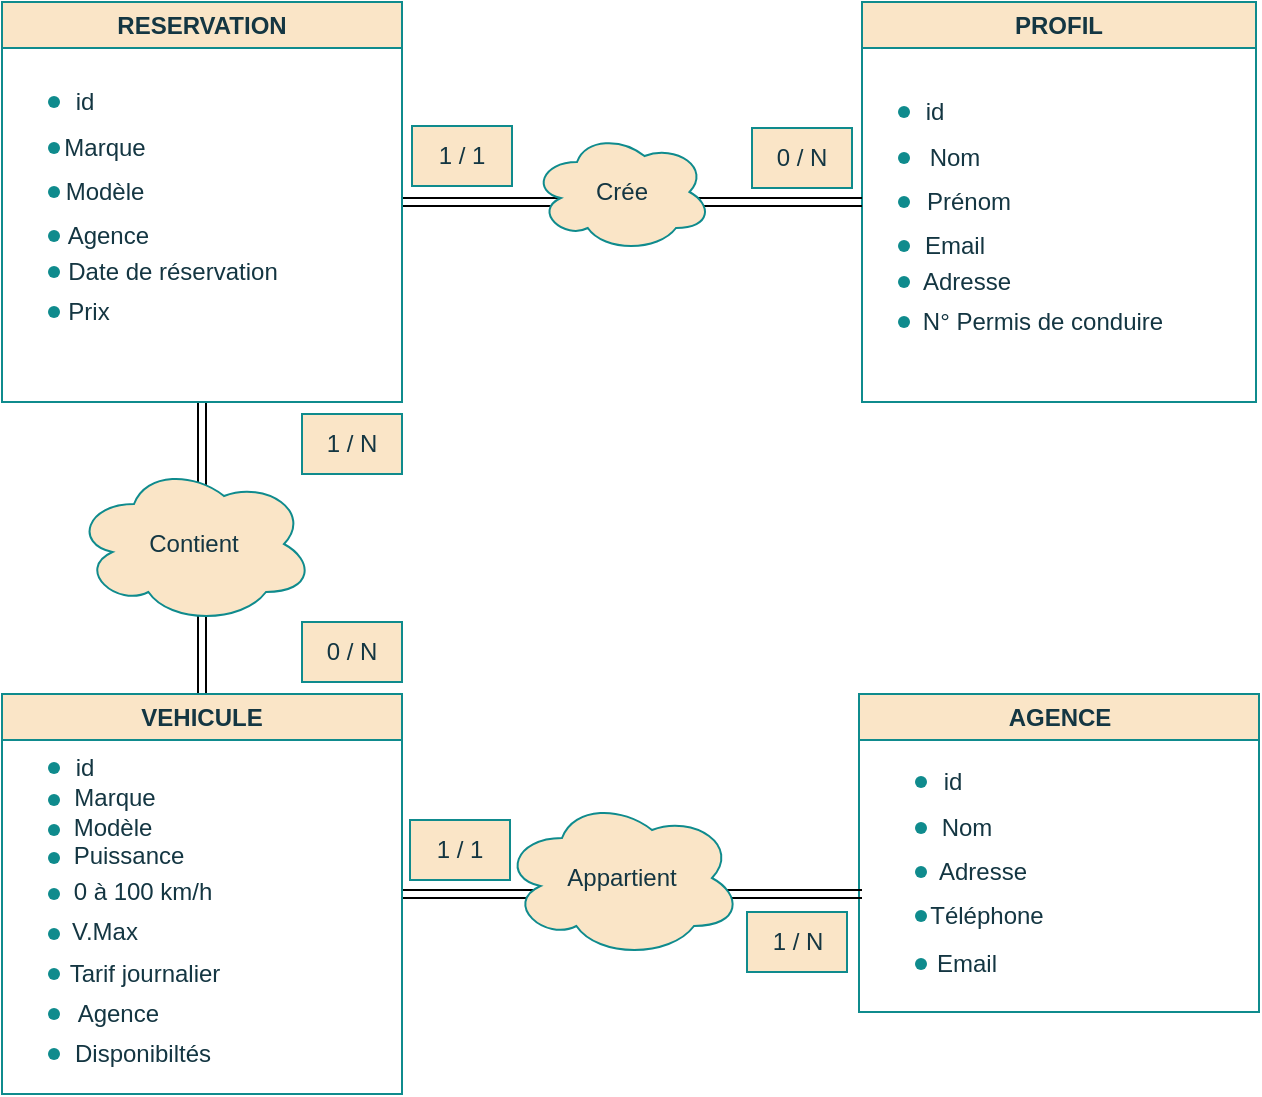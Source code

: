 <mxfile version="23.1.4" type="github">
  <diagram name="Page-1" id="rWvj7r1L1JmkacUhFCVx">
    <mxGraphModel dx="1027" dy="920" grid="1" gridSize="10" guides="1" tooltips="1" connect="1" arrows="1" fold="1" page="1" pageScale="1" pageWidth="827" pageHeight="1169" math="0" shadow="0">
      <root>
        <mxCell id="0" />
        <mxCell id="1" parent="0" />
        <mxCell id="3Qk4PJd8HGj3UVIdCU3T-5" value="PROFIL" style="swimlane;whiteSpace=wrap;html=1;labelBackgroundColor=none;fillColor=#FAE5C7;strokeColor=#0F8B8D;fontColor=#143642;" parent="1" vertex="1">
          <mxGeometry x="550" y="54" width="197" height="200" as="geometry">
            <mxRectangle x="340" y="400" width="80" height="30" as="alternateBounds" />
          </mxGeometry>
        </mxCell>
        <mxCell id="3Qk4PJd8HGj3UVIdCU3T-31" value="AGENCE" style="swimlane;whiteSpace=wrap;html=1;labelBackgroundColor=none;fillColor=#FAE5C7;strokeColor=#0F8B8D;fontColor=#143642;" parent="1" vertex="1">
          <mxGeometry x="548.5" y="400" width="200" height="159" as="geometry" />
        </mxCell>
        <mxCell id="36LpMrAdeBPOxPvOyXHZ-32" value="" style="shape=waypoint;sketch=0;size=6;pointerEvents=1;points=[];fillColor=none;resizable=0;rotatable=0;perimeter=centerPerimeter;snapToPoint=1;labelBackgroundColor=none;strokeColor=#0F8B8D;fontColor=#143642;" vertex="1" parent="3Qk4PJd8HGj3UVIdCU3T-31">
          <mxGeometry x="21" y="101" width="20" height="20" as="geometry" />
        </mxCell>
        <mxCell id="36LpMrAdeBPOxPvOyXHZ-33" value="" style="shape=waypoint;sketch=0;size=6;pointerEvents=1;points=[];fillColor=none;resizable=0;rotatable=0;perimeter=centerPerimeter;snapToPoint=1;labelBackgroundColor=none;strokeColor=#0F8B8D;fontColor=#143642;" vertex="1" parent="3Qk4PJd8HGj3UVIdCU3T-31">
          <mxGeometry x="21" y="34" width="20" height="20" as="geometry" />
        </mxCell>
        <mxCell id="36LpMrAdeBPOxPvOyXHZ-34" value="id" style="text;html=1;align=center;verticalAlign=middle;resizable=0;points=[];autosize=1;strokeColor=none;fillColor=none;labelBackgroundColor=none;fontColor=#143642;" vertex="1" parent="3Qk4PJd8HGj3UVIdCU3T-31">
          <mxGeometry x="31" y="29" width="30" height="30" as="geometry" />
        </mxCell>
        <mxCell id="36LpMrAdeBPOxPvOyXHZ-35" value="" style="shape=waypoint;sketch=0;size=6;pointerEvents=1;points=[];fillColor=none;resizable=0;rotatable=0;perimeter=centerPerimeter;snapToPoint=1;labelBackgroundColor=none;strokeColor=#0F8B8D;fontColor=#143642;" vertex="1" parent="3Qk4PJd8HGj3UVIdCU3T-31">
          <mxGeometry x="21" y="57" width="20" height="20" as="geometry" />
        </mxCell>
        <mxCell id="36LpMrAdeBPOxPvOyXHZ-36" value="" style="shape=waypoint;sketch=0;size=6;pointerEvents=1;points=[];fillColor=none;resizable=0;rotatable=0;perimeter=centerPerimeter;snapToPoint=1;labelBackgroundColor=none;strokeColor=#0F8B8D;fontColor=#143642;" vertex="1" parent="3Qk4PJd8HGj3UVIdCU3T-31">
          <mxGeometry x="21" y="79" width="20" height="20" as="geometry" />
        </mxCell>
        <mxCell id="36LpMrAdeBPOxPvOyXHZ-37" value="Nom" style="text;html=1;align=center;verticalAlign=middle;resizable=0;points=[];autosize=1;strokeColor=none;fillColor=none;labelBackgroundColor=none;fontColor=#143642;" vertex="1" parent="3Qk4PJd8HGj3UVIdCU3T-31">
          <mxGeometry x="28" y="52" width="50" height="30" as="geometry" />
        </mxCell>
        <mxCell id="36LpMrAdeBPOxPvOyXHZ-38" value="Adresse" style="text;html=1;align=center;verticalAlign=middle;resizable=0;points=[];autosize=1;strokeColor=none;fillColor=none;labelBackgroundColor=none;fontColor=#143642;" vertex="1" parent="3Qk4PJd8HGj3UVIdCU3T-31">
          <mxGeometry x="26" y="74" width="70" height="30" as="geometry" />
        </mxCell>
        <mxCell id="36LpMrAdeBPOxPvOyXHZ-39" value="Téléphone" style="text;html=1;align=center;verticalAlign=middle;resizable=0;points=[];autosize=1;strokeColor=none;fillColor=none;labelBackgroundColor=none;fontColor=#143642;" vertex="1" parent="3Qk4PJd8HGj3UVIdCU3T-31">
          <mxGeometry x="23" y="96" width="80" height="30" as="geometry" />
        </mxCell>
        <mxCell id="36LpMrAdeBPOxPvOyXHZ-40" value="" style="shape=waypoint;sketch=0;size=6;pointerEvents=1;points=[];fillColor=none;resizable=0;rotatable=0;perimeter=centerPerimeter;snapToPoint=1;labelBackgroundColor=none;strokeColor=#0F8B8D;fontColor=#143642;" vertex="1" parent="3Qk4PJd8HGj3UVIdCU3T-31">
          <mxGeometry x="21" y="125" width="20" height="20" as="geometry" />
        </mxCell>
        <mxCell id="36LpMrAdeBPOxPvOyXHZ-42" value="Email" style="text;html=1;align=center;verticalAlign=middle;resizable=0;points=[];autosize=1;strokeColor=none;fillColor=none;labelBackgroundColor=none;fontColor=#143642;" vertex="1" parent="3Qk4PJd8HGj3UVIdCU3T-31">
          <mxGeometry x="28" y="120" width="50" height="30" as="geometry" />
        </mxCell>
        <mxCell id="36LpMrAdeBPOxPvOyXHZ-44" style="edgeStyle=orthogonalEdgeStyle;rounded=0;orthogonalLoop=1;jettySize=auto;html=1;exitX=1;exitY=0.5;exitDx=0;exitDy=0;shape=link;" edge="1" parent="1" source="3Qk4PJd8HGj3UVIdCU3T-40">
          <mxGeometry relative="1" as="geometry">
            <mxPoint x="550" y="153.966" as="targetPoint" />
          </mxGeometry>
        </mxCell>
        <mxCell id="36LpMrAdeBPOxPvOyXHZ-45" style="edgeStyle=orthogonalEdgeStyle;rounded=0;orthogonalLoop=1;jettySize=auto;html=1;exitX=0.5;exitY=1;exitDx=0;exitDy=0;entryX=0.5;entryY=0;entryDx=0;entryDy=0;shape=link;" edge="1" parent="1" source="3Qk4PJd8HGj3UVIdCU3T-40" target="3Qk4PJd8HGj3UVIdCU3T-74">
          <mxGeometry relative="1" as="geometry" />
        </mxCell>
        <mxCell id="3Qk4PJd8HGj3UVIdCU3T-40" value="RESERVATION" style="swimlane;whiteSpace=wrap;html=1;labelBackgroundColor=none;fillColor=#FAE5C7;strokeColor=#0F8B8D;fontColor=#143642;" parent="1" vertex="1">
          <mxGeometry x="120" y="54" width="200" height="200" as="geometry" />
        </mxCell>
        <mxCell id="3Qk4PJd8HGj3UVIdCU3T-41" value="" style="shape=waypoint;sketch=0;size=6;pointerEvents=1;points=[];fillColor=none;resizable=0;rotatable=0;perimeter=centerPerimeter;snapToPoint=1;labelBackgroundColor=none;strokeColor=#0F8B8D;fontColor=#143642;" parent="3Qk4PJd8HGj3UVIdCU3T-40" vertex="1">
          <mxGeometry x="16" y="107" width="20" height="20" as="geometry" />
        </mxCell>
        <mxCell id="3Qk4PJd8HGj3UVIdCU3T-42" value="" style="shape=waypoint;sketch=0;size=6;pointerEvents=1;points=[];fillColor=none;resizable=0;rotatable=0;perimeter=centerPerimeter;snapToPoint=1;labelBackgroundColor=none;strokeColor=#0F8B8D;fontColor=#143642;" parent="3Qk4PJd8HGj3UVIdCU3T-40" vertex="1">
          <mxGeometry x="16" y="40" width="20" height="20" as="geometry" />
        </mxCell>
        <mxCell id="3Qk4PJd8HGj3UVIdCU3T-43" value="id" style="text;html=1;align=center;verticalAlign=middle;resizable=0;points=[];autosize=1;strokeColor=none;fillColor=none;labelBackgroundColor=none;fontColor=#143642;" parent="3Qk4PJd8HGj3UVIdCU3T-40" vertex="1">
          <mxGeometry x="26" y="35" width="30" height="30" as="geometry" />
        </mxCell>
        <mxCell id="3Qk4PJd8HGj3UVIdCU3T-44" value="" style="shape=waypoint;sketch=0;size=6;pointerEvents=1;points=[];fillColor=none;resizable=0;rotatable=0;perimeter=centerPerimeter;snapToPoint=1;labelBackgroundColor=none;strokeColor=#0F8B8D;fontColor=#143642;" parent="3Qk4PJd8HGj3UVIdCU3T-40" vertex="1">
          <mxGeometry x="16" y="63" width="20" height="20" as="geometry" />
        </mxCell>
        <mxCell id="3Qk4PJd8HGj3UVIdCU3T-45" value="" style="shape=waypoint;sketch=0;size=6;pointerEvents=1;points=[];fillColor=none;resizable=0;rotatable=0;perimeter=centerPerimeter;snapToPoint=1;labelBackgroundColor=none;strokeColor=#0F8B8D;fontColor=#143642;" parent="3Qk4PJd8HGj3UVIdCU3T-40" vertex="1">
          <mxGeometry x="16" y="85" width="20" height="20" as="geometry" />
        </mxCell>
        <mxCell id="3Qk4PJd8HGj3UVIdCU3T-47" value="Marque" style="text;html=1;align=center;verticalAlign=middle;resizable=0;points=[];autosize=1;strokeColor=none;fillColor=none;labelBackgroundColor=none;fontColor=#143642;" parent="3Qk4PJd8HGj3UVIdCU3T-40" vertex="1">
          <mxGeometry x="21" y="58" width="60" height="30" as="geometry" />
        </mxCell>
        <mxCell id="3Qk4PJd8HGj3UVIdCU3T-70" value="Modèle" style="text;html=1;align=center;verticalAlign=middle;resizable=0;points=[];autosize=1;strokeColor=none;fillColor=none;labelBackgroundColor=none;fontColor=#143642;" parent="3Qk4PJd8HGj3UVIdCU3T-40" vertex="1">
          <mxGeometry x="21" y="80" width="60" height="30" as="geometry" />
        </mxCell>
        <mxCell id="3Qk4PJd8HGj3UVIdCU3T-48" value="&amp;nbsp;Agence" style="text;html=1;align=center;verticalAlign=middle;resizable=0;points=[];autosize=1;strokeColor=none;fillColor=none;labelBackgroundColor=none;fontColor=#143642;" parent="3Qk4PJd8HGj3UVIdCU3T-40" vertex="1">
          <mxGeometry x="16" y="102" width="70" height="30" as="geometry" />
        </mxCell>
        <mxCell id="36LpMrAdeBPOxPvOyXHZ-4" value="" style="shape=waypoint;sketch=0;size=6;pointerEvents=1;points=[];fillColor=none;resizable=0;rotatable=0;perimeter=centerPerimeter;snapToPoint=1;labelBackgroundColor=none;strokeColor=#0F8B8D;fontColor=#143642;" vertex="1" parent="3Qk4PJd8HGj3UVIdCU3T-40">
          <mxGeometry x="16" y="145" width="20" height="20" as="geometry" />
        </mxCell>
        <mxCell id="36LpMrAdeBPOxPvOyXHZ-3" value="" style="shape=waypoint;sketch=0;size=6;pointerEvents=1;points=[];fillColor=none;resizable=0;rotatable=0;perimeter=centerPerimeter;snapToPoint=1;labelBackgroundColor=none;strokeColor=#0F8B8D;fontColor=#143642;" vertex="1" parent="3Qk4PJd8HGj3UVIdCU3T-40">
          <mxGeometry x="16" y="125" width="20" height="20" as="geometry" />
        </mxCell>
        <mxCell id="36LpMrAdeBPOxPvOyXHZ-2" value="Prix" style="text;html=1;align=center;verticalAlign=middle;resizable=0;points=[];autosize=1;strokeColor=none;fillColor=none;labelBackgroundColor=none;fontColor=#143642;" vertex="1" parent="3Qk4PJd8HGj3UVIdCU3T-40">
          <mxGeometry x="23" y="140" width="40" height="30" as="geometry" />
        </mxCell>
        <mxCell id="36LpMrAdeBPOxPvOyXHZ-47" style="edgeStyle=orthogonalEdgeStyle;rounded=0;orthogonalLoop=1;jettySize=auto;html=1;exitX=1;exitY=0.5;exitDx=0;exitDy=0;shape=link;" edge="1" parent="1" source="3Qk4PJd8HGj3UVIdCU3T-74">
          <mxGeometry relative="1" as="geometry">
            <mxPoint x="550" y="500" as="targetPoint" />
          </mxGeometry>
        </mxCell>
        <mxCell id="3Qk4PJd8HGj3UVIdCU3T-74" value="VEHICULE" style="swimlane;whiteSpace=wrap;html=1;labelBackgroundColor=none;fillColor=#FAE5C7;strokeColor=#0F8B8D;fontColor=#143642;" parent="1" vertex="1">
          <mxGeometry x="120" y="400" width="200" height="200" as="geometry" />
        </mxCell>
        <mxCell id="3Qk4PJd8HGj3UVIdCU3T-77" value="" style="shape=waypoint;sketch=0;size=6;pointerEvents=1;points=[];fillColor=none;resizable=0;rotatable=0;perimeter=centerPerimeter;snapToPoint=1;labelBackgroundColor=none;strokeColor=#0F8B8D;fontColor=#143642;" parent="3Qk4PJd8HGj3UVIdCU3T-74" vertex="1">
          <mxGeometry x="16" y="110" width="20" height="20" as="geometry" />
        </mxCell>
        <mxCell id="3Qk4PJd8HGj3UVIdCU3T-80" value="" style="shape=waypoint;sketch=0;size=6;pointerEvents=1;points=[];fillColor=none;resizable=0;rotatable=0;perimeter=centerPerimeter;snapToPoint=1;labelBackgroundColor=none;strokeColor=#0F8B8D;fontColor=#143642;" parent="3Qk4PJd8HGj3UVIdCU3T-74" vertex="1">
          <mxGeometry x="16" y="150" width="20" height="20" as="geometry" />
        </mxCell>
        <mxCell id="3Qk4PJd8HGj3UVIdCU3T-79" value="" style="shape=waypoint;sketch=0;size=6;pointerEvents=1;points=[];fillColor=none;resizable=0;rotatable=0;perimeter=centerPerimeter;snapToPoint=1;labelBackgroundColor=none;strokeColor=#0F8B8D;fontColor=#143642;" parent="3Qk4PJd8HGj3UVIdCU3T-74" vertex="1">
          <mxGeometry x="16" y="170" width="20" height="20" as="geometry" />
        </mxCell>
        <mxCell id="36LpMrAdeBPOxPvOyXHZ-14" value="" style="shape=waypoint;sketch=0;size=6;pointerEvents=1;points=[];fillColor=none;resizable=0;rotatable=0;perimeter=centerPerimeter;snapToPoint=1;labelBackgroundColor=none;strokeColor=#0F8B8D;fontColor=#143642;" vertex="1" parent="3Qk4PJd8HGj3UVIdCU3T-74">
          <mxGeometry x="16" y="90" width="20" height="20" as="geometry" />
        </mxCell>
        <mxCell id="36LpMrAdeBPOxPvOyXHZ-13" value="" style="shape=waypoint;sketch=0;size=6;pointerEvents=1;points=[];fillColor=none;resizable=0;rotatable=0;perimeter=centerPerimeter;snapToPoint=1;labelBackgroundColor=none;strokeColor=#0F8B8D;fontColor=#143642;" vertex="1" parent="3Qk4PJd8HGj3UVIdCU3T-74">
          <mxGeometry x="16" y="130" width="20" height="20" as="geometry" />
        </mxCell>
        <mxCell id="3Qk4PJd8HGj3UVIdCU3T-82" value="0 à 100 km/h" style="text;html=1;align=center;verticalAlign=middle;resizable=0;points=[];autosize=1;strokeColor=none;fillColor=none;labelBackgroundColor=none;fontColor=#143642;" parent="3Qk4PJd8HGj3UVIdCU3T-74" vertex="1">
          <mxGeometry x="25" y="84" width="90" height="30" as="geometry" />
        </mxCell>
        <mxCell id="36LpMrAdeBPOxPvOyXHZ-15" value="V.Max" style="text;html=1;align=center;verticalAlign=middle;resizable=0;points=[];autosize=1;strokeColor=none;fillColor=none;labelBackgroundColor=none;fontColor=#143642;" vertex="1" parent="3Qk4PJd8HGj3UVIdCU3T-74">
          <mxGeometry x="21" y="104" width="60" height="30" as="geometry" />
        </mxCell>
        <mxCell id="3Qk4PJd8HGj3UVIdCU3T-78" value="Puissance" style="text;html=1;align=center;verticalAlign=middle;resizable=0;points=[];autosize=1;strokeColor=none;fillColor=none;labelBackgroundColor=none;fontColor=#143642;" parent="3Qk4PJd8HGj3UVIdCU3T-74" vertex="1">
          <mxGeometry x="23" y="66" width="80" height="30" as="geometry" />
        </mxCell>
        <mxCell id="36LpMrAdeBPOxPvOyXHZ-16" value="Disponibiltés" style="text;html=1;align=center;verticalAlign=middle;resizable=0;points=[];autosize=1;strokeColor=none;fillColor=none;labelBackgroundColor=none;fontColor=#143642;" vertex="1" parent="3Qk4PJd8HGj3UVIdCU3T-74">
          <mxGeometry x="25" y="165" width="90" height="30" as="geometry" />
        </mxCell>
        <mxCell id="36LpMrAdeBPOxPvOyXHZ-12" value="&amp;nbsp;Agence" style="text;html=1;align=center;verticalAlign=middle;resizable=0;points=[];autosize=1;strokeColor=none;fillColor=none;labelBackgroundColor=none;fontColor=#143642;" vertex="1" parent="3Qk4PJd8HGj3UVIdCU3T-74">
          <mxGeometry x="21" y="145" width="70" height="30" as="geometry" />
        </mxCell>
        <mxCell id="3Qk4PJd8HGj3UVIdCU3T-81" value="Tarif journalier" style="text;html=1;align=center;verticalAlign=middle;resizable=0;points=[];autosize=1;strokeColor=none;fillColor=none;labelBackgroundColor=none;fontColor=#143642;" parent="3Qk4PJd8HGj3UVIdCU3T-74" vertex="1">
          <mxGeometry x="21" y="125" width="100" height="30" as="geometry" />
        </mxCell>
        <mxCell id="3Qk4PJd8HGj3UVIdCU3T-103" value="1 / 1" style="rounded=0;whiteSpace=wrap;html=1;strokeColor=#0F8B8D;fontColor=#143642;fillColor=#FAE5C7;" parent="1" vertex="1">
          <mxGeometry x="325" y="116" width="50" height="30" as="geometry" />
        </mxCell>
        <mxCell id="3Qk4PJd8HGj3UVIdCU3T-104" value="0 / N" style="rounded=0;whiteSpace=wrap;html=1;strokeColor=#0F8B8D;fontColor=#143642;fillColor=#FAE5C7;" parent="1" vertex="1">
          <mxGeometry x="495" y="117" width="50" height="30" as="geometry" />
        </mxCell>
        <mxCell id="3Qk4PJd8HGj3UVIdCU3T-105" value="1 / N" style="rounded=0;whiteSpace=wrap;html=1;strokeColor=#0F8B8D;fontColor=#143642;fillColor=#FAE5C7;" parent="1" vertex="1">
          <mxGeometry x="492.5" y="509" width="50" height="30" as="geometry" />
        </mxCell>
        <mxCell id="3Qk4PJd8HGj3UVIdCU3T-106" value="1 / 1" style="rounded=0;whiteSpace=wrap;html=1;strokeColor=#0F8B8D;fontColor=#143642;fillColor=#FAE5C7;" parent="1" vertex="1">
          <mxGeometry x="324" y="463" width="50" height="30" as="geometry" />
        </mxCell>
        <mxCell id="3Qk4PJd8HGj3UVIdCU3T-125" value="Appartient" style="ellipse;shape=cloud;whiteSpace=wrap;html=1;labelBackgroundColor=none;fillColor=#FAE5C7;strokeColor=#0F8B8D;fontColor=#143642;" parent="1" vertex="1">
          <mxGeometry x="370" y="452" width="120" height="80" as="geometry" />
        </mxCell>
        <mxCell id="3Qk4PJd8HGj3UVIdCU3T-145" value="Crée" style="ellipse;shape=cloud;whiteSpace=wrap;html=1;labelBackgroundColor=none;fillColor=#FAE5C7;strokeColor=#0F8B8D;fontColor=#143642;" parent="1" vertex="1">
          <mxGeometry x="385" y="119" width="90" height="60" as="geometry" />
        </mxCell>
        <mxCell id="3Qk4PJd8HGj3UVIdCU3T-162" value="Contient" style="ellipse;shape=cloud;whiteSpace=wrap;html=1;labelBackgroundColor=none;fillColor=#FAE5C7;strokeColor=#0F8B8D;fontColor=#143642;" parent="1" vertex="1">
          <mxGeometry x="156" y="285" width="120" height="80" as="geometry" />
        </mxCell>
        <mxCell id="3Qk4PJd8HGj3UVIdCU3T-163" value="0 / N" style="rounded=0;whiteSpace=wrap;html=1;strokeColor=#0F8B8D;fontColor=#143642;fillColor=#FAE5C7;" parent="1" vertex="1">
          <mxGeometry x="270" y="364" width="50" height="30" as="geometry" />
        </mxCell>
        <mxCell id="3Qk4PJd8HGj3UVIdCU3T-164" value="1 / N" style="rounded=0;whiteSpace=wrap;html=1;strokeColor=#0F8B8D;fontColor=#143642;fillColor=#FAE5C7;" parent="1" vertex="1">
          <mxGeometry x="270" y="260" width="50" height="30" as="geometry" />
        </mxCell>
        <mxCell id="36LpMrAdeBPOxPvOyXHZ-5" value="" style="shape=waypoint;sketch=0;size=6;pointerEvents=1;points=[];fillColor=none;resizable=0;rotatable=0;perimeter=centerPerimeter;snapToPoint=1;labelBackgroundColor=none;strokeColor=#0F8B8D;fontColor=#143642;" vertex="1" parent="1">
          <mxGeometry x="136" y="472" width="20" height="20" as="geometry" />
        </mxCell>
        <mxCell id="36LpMrAdeBPOxPvOyXHZ-6" value="" style="shape=waypoint;sketch=0;size=6;pointerEvents=1;points=[];fillColor=none;resizable=0;rotatable=0;perimeter=centerPerimeter;snapToPoint=1;labelBackgroundColor=none;strokeColor=#0F8B8D;fontColor=#143642;" vertex="1" parent="1">
          <mxGeometry x="136" y="427" width="20" height="20" as="geometry" />
        </mxCell>
        <mxCell id="36LpMrAdeBPOxPvOyXHZ-7" value="id" style="text;html=1;align=center;verticalAlign=middle;resizable=0;points=[];autosize=1;strokeColor=none;fillColor=none;labelBackgroundColor=none;fontColor=#143642;" vertex="1" parent="1">
          <mxGeometry x="146" y="422" width="30" height="30" as="geometry" />
        </mxCell>
        <mxCell id="36LpMrAdeBPOxPvOyXHZ-8" value="" style="shape=waypoint;sketch=0;size=6;pointerEvents=1;points=[];fillColor=none;resizable=0;rotatable=0;perimeter=centerPerimeter;snapToPoint=1;labelBackgroundColor=none;strokeColor=#0F8B8D;fontColor=#143642;" vertex="1" parent="1">
          <mxGeometry x="136" y="443" width="20" height="20" as="geometry" />
        </mxCell>
        <mxCell id="36LpMrAdeBPOxPvOyXHZ-9" value="" style="shape=waypoint;sketch=0;size=6;pointerEvents=1;points=[];fillColor=none;resizable=0;rotatable=0;perimeter=centerPerimeter;snapToPoint=1;labelBackgroundColor=none;strokeColor=#0F8B8D;fontColor=#143642;" vertex="1" parent="1">
          <mxGeometry x="136" y="458" width="20" height="20" as="geometry" />
        </mxCell>
        <mxCell id="36LpMrAdeBPOxPvOyXHZ-10" value="Marque" style="text;html=1;align=center;verticalAlign=middle;resizable=0;points=[];autosize=1;strokeColor=none;fillColor=none;labelBackgroundColor=none;fontColor=#143642;" vertex="1" parent="1">
          <mxGeometry x="146" y="437" width="60" height="30" as="geometry" />
        </mxCell>
        <mxCell id="36LpMrAdeBPOxPvOyXHZ-11" value="Modèle" style="text;html=1;align=center;verticalAlign=middle;resizable=0;points=[];autosize=1;strokeColor=none;fillColor=none;labelBackgroundColor=none;fontColor=#143642;" vertex="1" parent="1">
          <mxGeometry x="145" y="452" width="60" height="30" as="geometry" />
        </mxCell>
        <mxCell id="36LpMrAdeBPOxPvOyXHZ-20" value="" style="shape=waypoint;sketch=0;size=6;pointerEvents=1;points=[];fillColor=none;resizable=0;rotatable=0;perimeter=centerPerimeter;snapToPoint=1;labelBackgroundColor=none;strokeColor=#0F8B8D;fontColor=#143642;" vertex="1" parent="1">
          <mxGeometry x="561" y="166" width="20" height="20" as="geometry" />
        </mxCell>
        <mxCell id="36LpMrAdeBPOxPvOyXHZ-21" value="" style="shape=waypoint;sketch=0;size=6;pointerEvents=1;points=[];fillColor=none;resizable=0;rotatable=0;perimeter=centerPerimeter;snapToPoint=1;labelBackgroundColor=none;strokeColor=#0F8B8D;fontColor=#143642;" vertex="1" parent="1">
          <mxGeometry x="561" y="99" width="20" height="20" as="geometry" />
        </mxCell>
        <mxCell id="36LpMrAdeBPOxPvOyXHZ-22" value="id" style="text;html=1;align=center;verticalAlign=middle;resizable=0;points=[];autosize=1;strokeColor=none;fillColor=none;labelBackgroundColor=none;fontColor=#143642;" vertex="1" parent="1">
          <mxGeometry x="571" y="94" width="30" height="30" as="geometry" />
        </mxCell>
        <mxCell id="36LpMrAdeBPOxPvOyXHZ-23" value="" style="shape=waypoint;sketch=0;size=6;pointerEvents=1;points=[];fillColor=none;resizable=0;rotatable=0;perimeter=centerPerimeter;snapToPoint=1;labelBackgroundColor=none;strokeColor=#0F8B8D;fontColor=#143642;" vertex="1" parent="1">
          <mxGeometry x="561" y="122" width="20" height="20" as="geometry" />
        </mxCell>
        <mxCell id="36LpMrAdeBPOxPvOyXHZ-24" value="" style="shape=waypoint;sketch=0;size=6;pointerEvents=1;points=[];fillColor=none;resizable=0;rotatable=0;perimeter=centerPerimeter;snapToPoint=1;labelBackgroundColor=none;strokeColor=#0F8B8D;fontColor=#143642;" vertex="1" parent="1">
          <mxGeometry x="561" y="144" width="20" height="20" as="geometry" />
        </mxCell>
        <mxCell id="36LpMrAdeBPOxPvOyXHZ-25" value="Nom" style="text;html=1;align=center;verticalAlign=middle;resizable=0;points=[];autosize=1;strokeColor=none;fillColor=none;labelBackgroundColor=none;fontColor=#143642;" vertex="1" parent="1">
          <mxGeometry x="571" y="117" width="50" height="30" as="geometry" />
        </mxCell>
        <mxCell id="36LpMrAdeBPOxPvOyXHZ-26" value="Prénom" style="text;html=1;align=center;verticalAlign=middle;resizable=0;points=[];autosize=1;strokeColor=none;fillColor=none;labelBackgroundColor=none;fontColor=#143642;" vertex="1" parent="1">
          <mxGeometry x="568" y="139" width="70" height="30" as="geometry" />
        </mxCell>
        <mxCell id="36LpMrAdeBPOxPvOyXHZ-27" value="Email" style="text;html=1;align=center;verticalAlign=middle;resizable=0;points=[];autosize=1;strokeColor=none;fillColor=none;labelBackgroundColor=none;fontColor=#143642;" vertex="1" parent="1">
          <mxGeometry x="571" y="161" width="50" height="30" as="geometry" />
        </mxCell>
        <mxCell id="36LpMrAdeBPOxPvOyXHZ-28" value="" style="shape=waypoint;sketch=0;size=6;pointerEvents=1;points=[];fillColor=none;resizable=0;rotatable=0;perimeter=centerPerimeter;snapToPoint=1;labelBackgroundColor=none;strokeColor=#0F8B8D;fontColor=#143642;" vertex="1" parent="1">
          <mxGeometry x="561" y="204" width="20" height="20" as="geometry" />
        </mxCell>
        <mxCell id="36LpMrAdeBPOxPvOyXHZ-29" value="" style="shape=waypoint;sketch=0;size=6;pointerEvents=1;points=[];fillColor=none;resizable=0;rotatable=0;perimeter=centerPerimeter;snapToPoint=1;labelBackgroundColor=none;strokeColor=#0F8B8D;fontColor=#143642;" vertex="1" parent="1">
          <mxGeometry x="561" y="184" width="20" height="20" as="geometry" />
        </mxCell>
        <mxCell id="36LpMrAdeBPOxPvOyXHZ-30" value="N° Permis de conduire" style="text;html=1;align=center;verticalAlign=middle;resizable=0;points=[];autosize=1;strokeColor=none;fillColor=none;labelBackgroundColor=none;fontColor=#143642;" vertex="1" parent="1">
          <mxGeometry x="570" y="199" width="140" height="30" as="geometry" />
        </mxCell>
        <mxCell id="36LpMrAdeBPOxPvOyXHZ-31" value="Adresse" style="text;html=1;align=center;verticalAlign=middle;resizable=0;points=[];autosize=1;strokeColor=none;fillColor=none;labelBackgroundColor=none;fontColor=#143642;" vertex="1" parent="1">
          <mxGeometry x="567" y="179" width="70" height="30" as="geometry" />
        </mxCell>
        <mxCell id="36LpMrAdeBPOxPvOyXHZ-46" value="Date de réservation" style="text;html=1;align=center;verticalAlign=middle;resizable=0;points=[];autosize=1;strokeColor=none;fillColor=none;labelBackgroundColor=none;fontColor=#143642;" vertex="1" parent="1">
          <mxGeometry x="140" y="174" width="130" height="30" as="geometry" />
        </mxCell>
      </root>
    </mxGraphModel>
  </diagram>
</mxfile>
